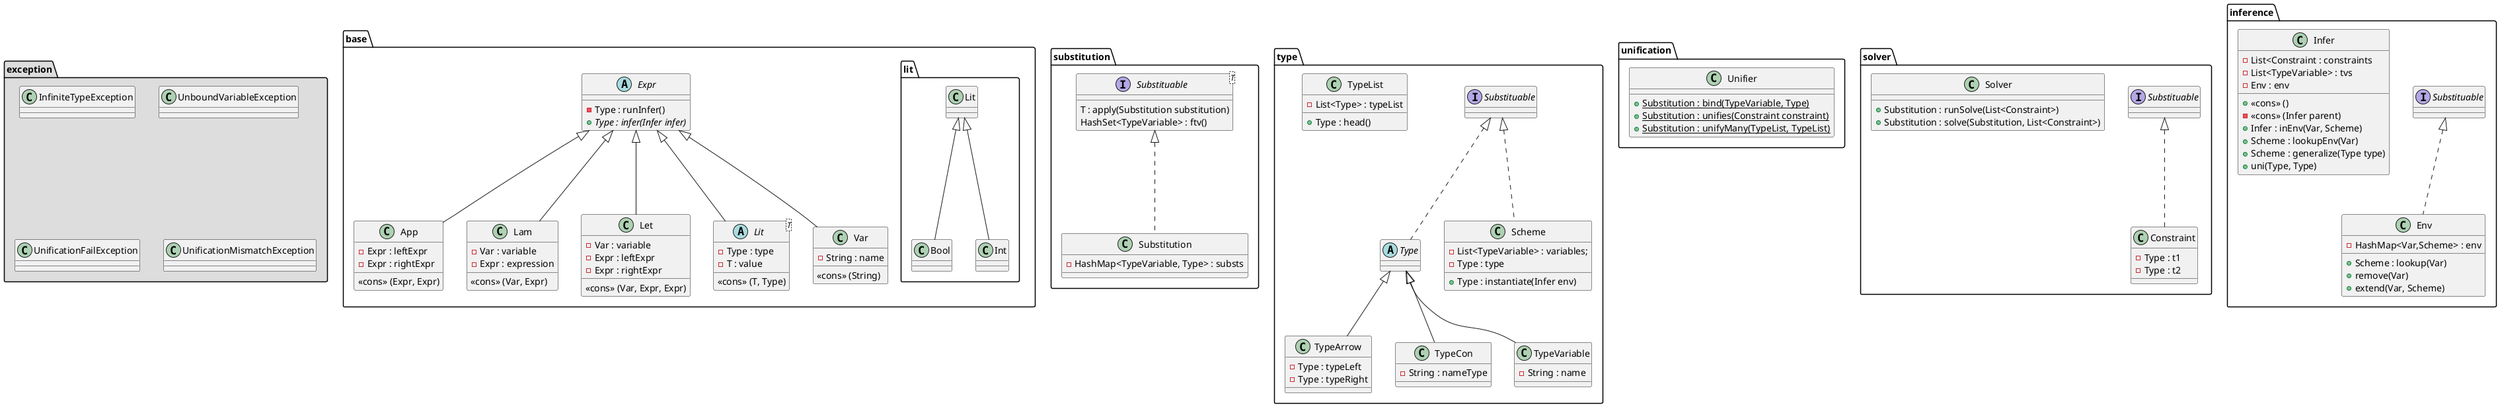 @startuml

package "base" {


    abstract class Expr {
        - Type : runInfer()
        + {abstract} Type : infer(Infer infer)
    }

    class App extends Expr {
        - Expr : leftExpr
        - Expr : rightExpr
        <<cons>> (Expr, Expr)
    }


    class Lam extends Expr {
        - Var : variable
        - Expr : expression
        <<cons>> (Var, Expr)
    }

    class Let extends Expr {
        - Var : variable
        - Expr : leftExpr
        - Expr : rightExpr
        <<cons>> (Var, Expr, Expr)
    }

    abstract class Lit<T> extends Expr {
        - Type : type
        - T : value
        <<cons>> (T, Type)
    }

    class Var extends Expr {
        - String : name
        <<cons>> (String)
    }

        package "lit" {
            class Bool extends Lit
            class Int extends Lit
        }
}

package substitution {
    interface Substituable<T> {
        T : apply(Substitution substitution)
        HashSet<TypeVariable> : ftv()
    }

    class Substitution implements Substituable {
        - HashMap<TypeVariable, Type> : substs
    }


}
package type {
    abstract class Type implements Substituable {
    }

    class TypeArrow extends Type {
        - Type : typeLeft
        - Type : typeRight
    }

    class TypeCon extends Type {
        - String : nameType
    }

    class TypeVariable extends Type {
        - String : name
    }

    class TypeList {
        - List<Type> : typeList
        + Type : head()
    }

    class Scheme implements Substituable{
        - List<TypeVariable> : variables;
        - Type : type
        + Type : instantiate(Infer env)
    }
}

package "unification" {
    class Unifier {
        {static} + Substitution : bind(TypeVariable, Type)
        {static} + Substitution : unifies(Constraint constraint)
        {static} + Substitution : unifyMany(TypeList, TypeList)
    }
}

package "solver" {
    class Constraint implements Substituable {
        - Type : t1
        - Type : t2
    }

    class Solver {
        + Substitution : runSolve(List<Constraint>)
        + Substitution : solve(Substitution, List<Constraint>)
    }
}

package "inference" {
    class Env implements Substituable {
        - HashMap<Var,Scheme> : env
        + Scheme : lookup(Var)
        + remove(Var)
        + extend(Var, Scheme)
    }

    class Infer {
        - List<Constraint : constraints
        - List<TypeVariable> : tvs
        - Env : env
        + <<cons>> ()
        - <<cons>> (Infer parent)
        + Infer : inEnv(Var, Scheme)
        + Scheme : lookupEnv(Var)
        + Scheme : generalize(Type type)
        + uni(Type, Type)
    }
}

package "exception" #ddd {
    class InfiniteTypeException
    class UnboundVariableException
    class UnificationFailException
    class UnificationMismatchException
}
@enduml